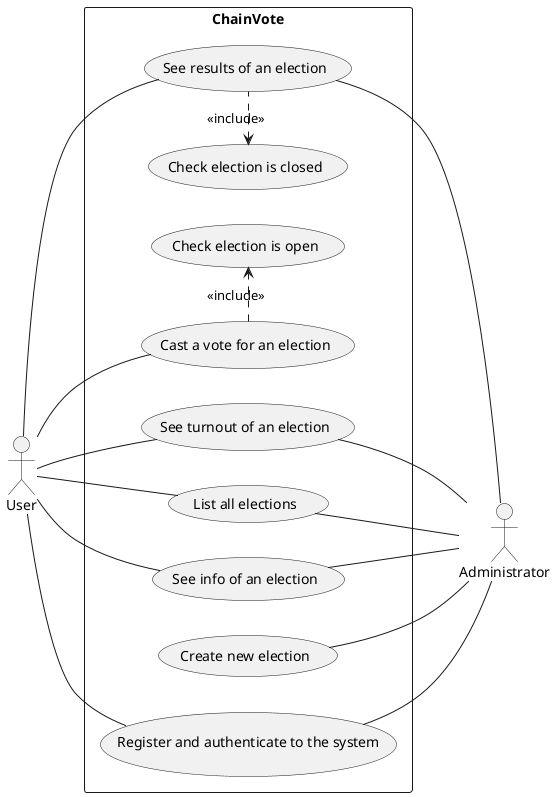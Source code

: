 @startuml use-cases
left to right direction

actor User
actor Administrator

rectangle ChainVote {
    usecase "Register and authenticate to the system" as UC0
    usecase "Create new election" as UC1
    usecase "Cast a vote for an election" as UC2
    usecase "List all elections" as UC3
    usecase "See results of an election" as UC4
    usecase "See turnout of an election" as UC5
    usecase "See info of an election" as UC6
    usecase "Check election is closed" as CK1
    usecase "Check election is open" as CK2
    UC4 .left.> CK1 : <<include>>
    UC2 .right.> CK2 : <<include>>
}

User -- UC0
User -- UC2
User -- UC3
User -- UC4
User -- UC5
User -- UC6
Administrator -up- UC0
Administrator -up- UC1
Administrator -up- UC6
Administrator -up- UC4
Administrator -up- UC3
Administrator -up- UC5

@enduml